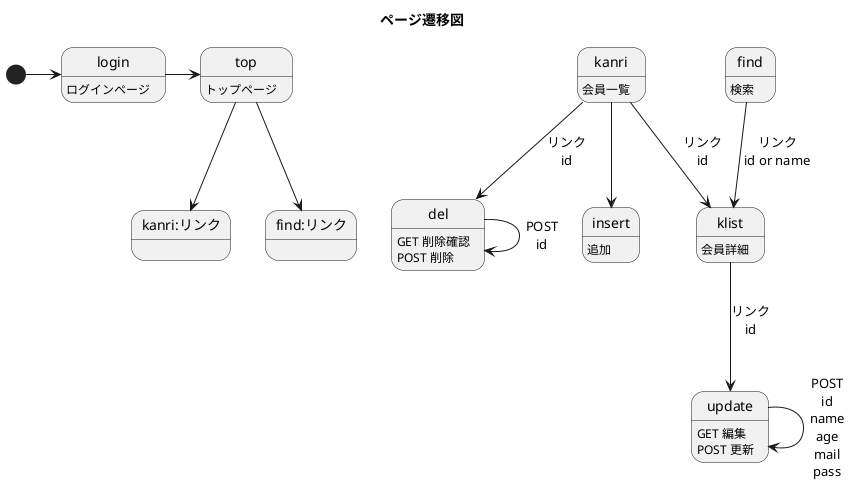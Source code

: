 @startuml
title ページ遷移図
login:ログインページ
top:トップページ
kanri : 会員一覧
del:GET 削除確認\nPOST 削除
update:GET 編集\nPOST 更新
insert:追加
klist:会員詳細
find:検索

[*]->login
login->top
top-->kanri:リンク
top-->find:リンク
kanri-->del:リンク\nid
kanri-->insert
kanri-->klist:リンク\nid
del-->del:POST\nid
find-->klist:リンク\nid or name

update-->update:POST\nid\nname\nage\nmail\npass
klist-->update:リンク\nid

@enduml